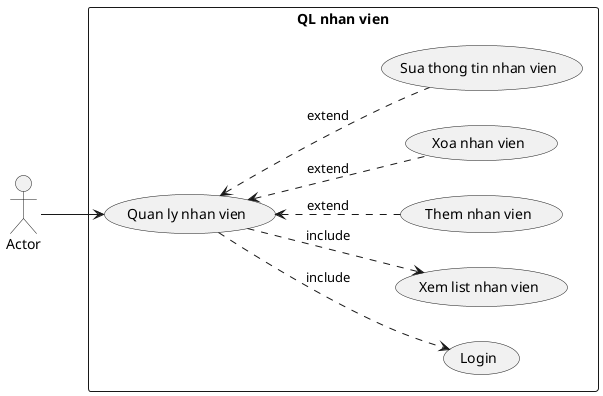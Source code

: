 @startuml
@startuml QLnhanvien
left to right direction

actor "Actor" as a


rectangle "QL nhan vien" {
  usecase "Login" as UC1
  usecase "Quan ly nhan vien" as UC2
  usecase "Xem list nhan vien" as UC3
  usecase "Them nhan vien" as UC4
  usecase "Xoa nhan vien" as UC5
  usecase "Sua thong tin nhan vien" as UC6
}

a --> UC2
UC2 ..> UC1: include
UC2 ..> UC3: include

UC2 <.. UC4: extend
UC2 <.. UC5: extend
UC2 <.. UC6: extend

@enduml 